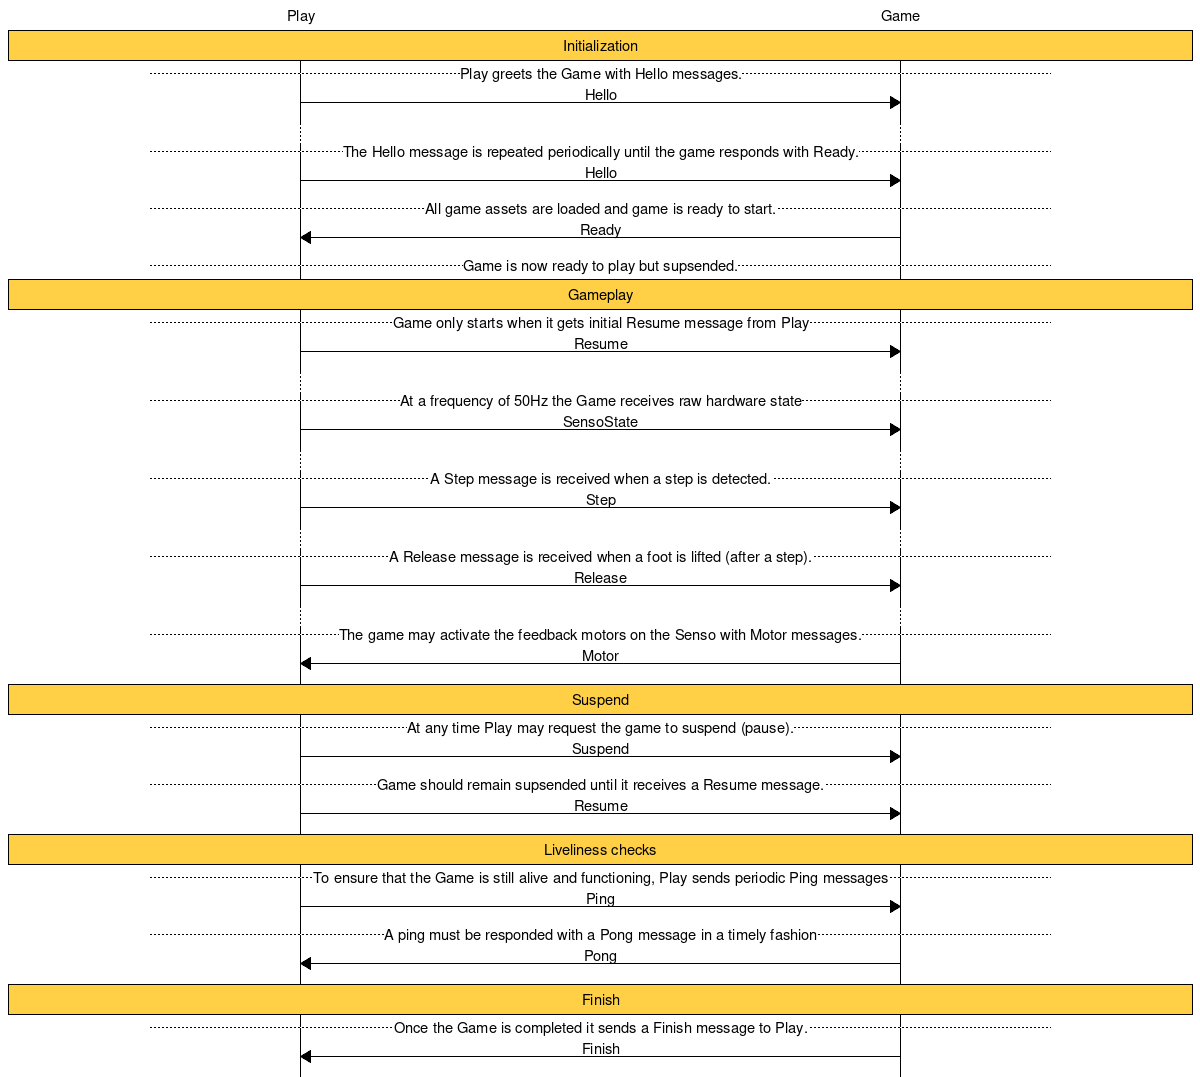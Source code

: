 msc {
  hscale = 2;

  Play,Game;

  Play box Game [ label = "Initialization", textbgcolour="#ffd046" ];
  --- [ label = "Play greets the Game with Hello messages." ];
  Play=>Game [ label = "Hello" ];
  ...;
  --- [ label = "The Hello message is repeated periodically until the game responds with Ready." ];
  Play=>Game [ label = "Hello" ];
  --- [ label = "All game assets are loaded and game is ready to start." ];
  Game=>Play [ label = "Ready" ];
  --- [ label = "Game is now ready to play but supsended." ];


  Play box Game [ label = "Gameplay", textbgcolour="#ffd046" ];

  --- [ label = "Game only starts when it gets initial Resume message from Play" ];
  Play=>Game [ label = "Resume" ];

  ...;
  --- [ label = "At a frequency of 50Hz the Game receives raw hardware state" ];
  Play=>Game [ label = "SensoState" ];

  ...;
  --- [ label = "A Step message is received when a step is detected." ];
  Play=>Game [ label = "Step" ];

  ...;
  --- [ label = "A Release message is received when a foot is lifted (after a step)." ];
  Play=>Game [ label = "Release" ];

  ...;
  --- [ label = "The game may activate the feedback motors on the Senso with Motor messages." ];
  Game=>Play [ label = "Motor" ];


  Play box Game [ label = "Suspend", textbgcolour="#ffd046" ];

  --- [ label = "At any time Play may request the game to suspend (pause)." ];
  Play=>Game [ label = "Suspend" ];
  --- [ label = "Game should remain supsended until it receives a Resume message." ];
  Play=>Game [ label = "Resume" ];


  Play box Game [ label = "Liveliness checks", textbgcolour="#ffd046" ];

  --- [ label = "To ensure that the Game is still alive and functioning, Play sends periodic Ping messages" ];
  Play=>Game [  label = "Ping" ];
  --- [ label = "A ping must be responded with a Pong message in a timely fashion" ];
  Game=>Play [  label = "Pong" ];


  Play box Game [ label = "Finish", textbgcolour="#ffd046" ];

  --- [ label = "Once the Game is completed it sends a Finish message to Play." ];
  Game=>Play [ label = "Finish" ];

}
